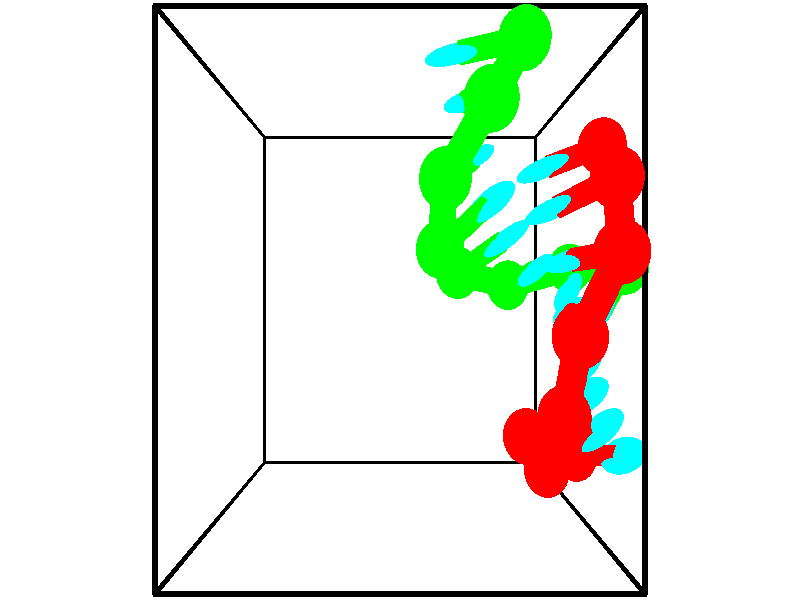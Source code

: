 // switches for output
#declare DRAW_BASES = 1; // possible values are 0, 1; only relevant for DNA ribbons
#declare DRAW_BASES_TYPE = 3; // possible values are 1, 2, 3; only relevant for DNA ribbons
#declare DRAW_FOG = 0; // set to 1 to enable fog

#include "colors.inc"

#include "transforms.inc"
background { rgb <1, 1, 1>}

#default {
   normal{
       ripples 0.25
       frequency 0.20
       turbulence 0.2
       lambda 5
   }
	finish {
		phong 0.1
		phong_size 40.
	}
}

// original window dimensions: 1024x640


// camera settings

camera {
	sky <-0, 1, 0>
	up <-0, 1, 0>
	right 1.6 * <1, 0, 0>
	location <2.5, 2.5, 11.1562>
	look_at <2.5, 2.5, 2.5>
	direction <0, 0, -8.6562>
	angle 67.0682
}


# declare cpy_camera_pos = <2.5, 2.5, 11.1562>;
# if (DRAW_FOG = 1)
fog {
	fog_type 2
	up vnormalize(cpy_camera_pos)
	color rgbt<1,1,1,0.3>
	distance 1e-5
	fog_alt 3e-3
	fog_offset 4
}
# end


// LIGHTS

# declare lum = 6;
global_settings {
	ambient_light rgb lum * <0.05, 0.05, 0.05>
	max_trace_level 15
}# declare cpy_direct_light_amount = 0.25;
light_source
{	1000 * <-1, -1, 1>,
	rgb lum * cpy_direct_light_amount
	parallel
}

light_source
{	1000 * <1, 1, -1>,
	rgb lum * cpy_direct_light_amount
	parallel
}

// strand 0

// nucleotide -1

// particle -1
sphere {
	<4.644387, 0.904659, 3.773730> 0.250000
	pigment { color rgbt <1,0,0,0> }
	no_shadow
}
cylinder {
	<4.853268, 0.982131, 4.105946>,  <4.978596, 1.028614, 4.305275>, 0.100000
	pigment { color rgbt <1,0,0,0> }
	no_shadow
}
cylinder {
	<4.853268, 0.982131, 4.105946>,  <4.644387, 0.904659, 3.773730>, 0.100000
	pigment { color rgbt <1,0,0,0> }
	no_shadow
}

// particle -1
sphere {
	<4.853268, 0.982131, 4.105946> 0.100000
	pigment { color rgbt <1,0,0,0> }
	no_shadow
}
sphere {
	0, 1
	scale<0.080000,0.200000,0.300000>
	matrix <-0.725898, 0.612118, 0.313663,
		-0.447637, -0.766681, 0.460240,
		0.522201, 0.193680, 0.830539,
		5.009928, 1.040235, 4.355107>
	pigment { color rgbt <0,1,1,0> }
	no_shadow
}
cylinder {
	<4.160180, 0.891156, 4.320989>,  <4.644387, 0.904659, 3.773730>, 0.130000
	pigment { color rgbt <1,0,0,0> }
	no_shadow
}

// nucleotide -1

// particle -1
sphere {
	<4.160180, 0.891156, 4.320989> 0.250000
	pigment { color rgbt <1,0,0,0> }
	no_shadow
}
cylinder {
	<4.469666, 1.125957, 4.416313>,  <4.655357, 1.266838, 4.473507>, 0.100000
	pigment { color rgbt <1,0,0,0> }
	no_shadow
}
cylinder {
	<4.469666, 1.125957, 4.416313>,  <4.160180, 0.891156, 4.320989>, 0.100000
	pigment { color rgbt <1,0,0,0> }
	no_shadow
}

// particle -1
sphere {
	<4.469666, 1.125957, 4.416313> 0.100000
	pigment { color rgbt <1,0,0,0> }
	no_shadow
}
sphere {
	0, 1
	scale<0.080000,0.200000,0.300000>
	matrix <-0.633527, 0.718657, 0.286664,
		-0.002990, -0.372772, 0.927918,
		0.773715, 0.587004, 0.238310,
		4.701780, 1.302059, 4.487806>
	pigment { color rgbt <0,1,1,0> }
	no_shadow
}
cylinder {
	<3.857033, 1.281618, 4.686930>,  <4.160180, 0.891156, 4.320989>, 0.130000
	pigment { color rgbt <1,0,0,0> }
	no_shadow
}

// nucleotide -1

// particle -1
sphere {
	<3.857033, 1.281618, 4.686930> 0.250000
	pigment { color rgbt <1,0,0,0> }
	no_shadow
}
cylinder {
	<4.204266, 1.479860, 4.675529>,  <4.412605, 1.598806, 4.668689>, 0.100000
	pigment { color rgbt <1,0,0,0> }
	no_shadow
}
cylinder {
	<4.204266, 1.479860, 4.675529>,  <3.857033, 1.281618, 4.686930>, 0.100000
	pigment { color rgbt <1,0,0,0> }
	no_shadow
}

// particle -1
sphere {
	<4.204266, 1.479860, 4.675529> 0.100000
	pigment { color rgbt <1,0,0,0> }
	no_shadow
}
sphere {
	0, 1
	scale<0.080000,0.200000,0.300000>
	matrix <-0.442826, 0.799025, 0.406772,
		0.224371, -0.340490, 0.913085,
		0.868080, 0.495605, -0.028500,
		4.464690, 1.628542, 4.666979>
	pigment { color rgbt <0,1,1,0> }
	no_shadow
}
cylinder {
	<4.072672, 1.566655, 5.376879>,  <3.857033, 1.281618, 4.686930>, 0.130000
	pigment { color rgbt <1,0,0,0> }
	no_shadow
}

// nucleotide -1

// particle -1
sphere {
	<4.072672, 1.566655, 5.376879> 0.250000
	pigment { color rgbt <1,0,0,0> }
	no_shadow
}
cylinder {
	<4.252792, 1.805500, 5.111341>,  <4.360865, 1.948806, 4.952019>, 0.100000
	pigment { color rgbt <1,0,0,0> }
	no_shadow
}
cylinder {
	<4.252792, 1.805500, 5.111341>,  <4.072672, 1.566655, 5.376879>, 0.100000
	pigment { color rgbt <1,0,0,0> }
	no_shadow
}

// particle -1
sphere {
	<4.252792, 1.805500, 5.111341> 0.100000
	pigment { color rgbt <1,0,0,0> }
	no_shadow
}
sphere {
	0, 1
	scale<0.080000,0.200000,0.300000>
	matrix <-0.460035, 0.792363, 0.400660,
		0.765242, 0.124972, 0.631496,
		0.450303, 0.597112, -0.663841,
		4.387883, 1.984633, 4.912189>
	pigment { color rgbt <0,1,1,0> }
	no_shadow
}
cylinder {
	<4.133486, 2.224433, 5.678957>,  <4.072672, 1.566655, 5.376879>, 0.130000
	pigment { color rgbt <1,0,0,0> }
	no_shadow
}

// nucleotide -1

// particle -1
sphere {
	<4.133486, 2.224433, 5.678957> 0.250000
	pigment { color rgbt <1,0,0,0> }
	no_shadow
}
cylinder {
	<4.198845, 2.320327, 5.296162>,  <4.238060, 2.377864, 5.066484>, 0.100000
	pigment { color rgbt <1,0,0,0> }
	no_shadow
}
cylinder {
	<4.198845, 2.320327, 5.296162>,  <4.133486, 2.224433, 5.678957>, 0.100000
	pigment { color rgbt <1,0,0,0> }
	no_shadow
}

// particle -1
sphere {
	<4.198845, 2.320327, 5.296162> 0.100000
	pigment { color rgbt <1,0,0,0> }
	no_shadow
}
sphere {
	0, 1
	scale<0.080000,0.200000,0.300000>
	matrix <-0.481251, 0.866154, 0.134812,
		0.861220, 0.438524, 0.256901,
		0.163397, 0.239737, -0.956989,
		4.247864, 2.392248, 5.009065>
	pigment { color rgbt <0,1,1,0> }
	no_shadow
}
cylinder {
	<4.521655, 2.866793, 5.652933>,  <4.133486, 2.224433, 5.678957>, 0.130000
	pigment { color rgbt <1,0,0,0> }
	no_shadow
}

// nucleotide -1

// particle -1
sphere {
	<4.521655, 2.866793, 5.652933> 0.250000
	pigment { color rgbt <1,0,0,0> }
	no_shadow
}
cylinder {
	<4.345402, 2.847965, 5.294352>,  <4.239650, 2.836668, 5.079203>, 0.100000
	pigment { color rgbt <1,0,0,0> }
	no_shadow
}
cylinder {
	<4.345402, 2.847965, 5.294352>,  <4.521655, 2.866793, 5.652933>, 0.100000
	pigment { color rgbt <1,0,0,0> }
	no_shadow
}

// particle -1
sphere {
	<4.345402, 2.847965, 5.294352> 0.100000
	pigment { color rgbt <1,0,0,0> }
	no_shadow
}
sphere {
	0, 1
	scale<0.080000,0.200000,0.300000>
	matrix <-0.365459, 0.921528, 0.131246,
		0.819928, 0.385448, -0.423258,
		-0.440633, -0.047072, -0.896452,
		4.213212, 2.833843, 5.025416>
	pigment { color rgbt <0,1,1,0> }
	no_shadow
}
cylinder {
	<4.578456, 3.478451, 5.368493>,  <4.521655, 2.866793, 5.652933>, 0.130000
	pigment { color rgbt <1,0,0,0> }
	no_shadow
}

// nucleotide -1

// particle -1
sphere {
	<4.578456, 3.478451, 5.368493> 0.250000
	pigment { color rgbt <1,0,0,0> }
	no_shadow
}
cylinder {
	<4.284153, 3.362281, 5.123768>,  <4.107571, 3.292579, 4.976933>, 0.100000
	pigment { color rgbt <1,0,0,0> }
	no_shadow
}
cylinder {
	<4.284153, 3.362281, 5.123768>,  <4.578456, 3.478451, 5.368493>, 0.100000
	pigment { color rgbt <1,0,0,0> }
	no_shadow
}

// particle -1
sphere {
	<4.284153, 3.362281, 5.123768> 0.100000
	pigment { color rgbt <1,0,0,0> }
	no_shadow
}
sphere {
	0, 1
	scale<0.080000,0.200000,0.300000>
	matrix <-0.253734, 0.955795, -0.148576,
		0.627918, 0.045922, -0.776924,
		-0.735757, -0.290425, -0.611813,
		4.063426, 3.275153, 4.940224>
	pigment { color rgbt <0,1,1,0> }
	no_shadow
}
cylinder {
	<4.663577, 3.874409, 4.686551>,  <4.578456, 3.478451, 5.368493>, 0.130000
	pigment { color rgbt <1,0,0,0> }
	no_shadow
}

// nucleotide -1

// particle -1
sphere {
	<4.663577, 3.874409, 4.686551> 0.250000
	pigment { color rgbt <1,0,0,0> }
	no_shadow
}
cylinder {
	<4.289185, 3.747703, 4.747999>,  <4.064549, 3.671679, 4.784868>, 0.100000
	pigment { color rgbt <1,0,0,0> }
	no_shadow
}
cylinder {
	<4.289185, 3.747703, 4.747999>,  <4.663577, 3.874409, 4.686551>, 0.100000
	pigment { color rgbt <1,0,0,0> }
	no_shadow
}

// particle -1
sphere {
	<4.289185, 3.747703, 4.747999> 0.100000
	pigment { color rgbt <1,0,0,0> }
	no_shadow
}
sphere {
	0, 1
	scale<0.080000,0.200000,0.300000>
	matrix <-0.334085, 0.936809, -0.103812,
		-0.111030, -0.148489, -0.982662,
		-0.935981, -0.316766, 0.153621,
		4.008390, 3.652673, 4.794086>
	pigment { color rgbt <0,1,1,0> }
	no_shadow
}
// strand 1

// nucleotide -1

// particle -1
sphere {
	<3.684185, 4.573893, 5.419114> 0.250000
	pigment { color rgbt <0,1,0,0> }
	no_shadow
}
cylinder {
	<3.312187, 4.550936, 5.273888>,  <3.088989, 4.537161, 5.186752>, 0.100000
	pigment { color rgbt <0,1,0,0> }
	no_shadow
}
cylinder {
	<3.312187, 4.550936, 5.273888>,  <3.684185, 4.573893, 5.419114>, 0.100000
	pigment { color rgbt <0,1,0,0> }
	no_shadow
}

// particle -1
sphere {
	<3.312187, 4.550936, 5.273888> 0.100000
	pigment { color rgbt <0,1,0,0> }
	no_shadow
}
sphere {
	0, 1
	scale<0.080000,0.200000,0.300000>
	matrix <0.218302, -0.880911, -0.419929,
		-0.295728, -0.469790, 0.831771,
		-0.929994, -0.057393, -0.363066,
		3.033189, 4.533718, 5.164968>
	pigment { color rgbt <0,1,1,0> }
	no_shadow
}
cylinder {
	<3.326373, 4.016463, 5.703569>,  <3.684185, 4.573893, 5.419114>, 0.130000
	pigment { color rgbt <0,1,0,0> }
	no_shadow
}

// nucleotide -1

// particle -1
sphere {
	<3.326373, 4.016463, 5.703569> 0.250000
	pigment { color rgbt <0,1,0,0> }
	no_shadow
}
cylinder {
	<3.225815, 4.105408, 5.326771>,  <3.165480, 4.158775, 5.100692>, 0.100000
	pigment { color rgbt <0,1,0,0> }
	no_shadow
}
cylinder {
	<3.225815, 4.105408, 5.326771>,  <3.326373, 4.016463, 5.703569>, 0.100000
	pigment { color rgbt <0,1,0,0> }
	no_shadow
}

// particle -1
sphere {
	<3.225815, 4.105408, 5.326771> 0.100000
	pigment { color rgbt <0,1,0,0> }
	no_shadow
}
sphere {
	0, 1
	scale<0.080000,0.200000,0.300000>
	matrix <0.274894, -0.916770, -0.289770,
		-0.928027, -0.331795, 0.169345,
		-0.251395, 0.222363, -0.941996,
		3.150396, 4.172116, 5.044172>
	pigment { color rgbt <0,1,1,0> }
	no_shadow
}
cylinder {
	<2.930529, 3.460906, 5.426239>,  <3.326373, 4.016463, 5.703569>, 0.130000
	pigment { color rgbt <0,1,0,0> }
	no_shadow
}

// nucleotide -1

// particle -1
sphere {
	<2.930529, 3.460906, 5.426239> 0.250000
	pigment { color rgbt <0,1,0,0> }
	no_shadow
}
cylinder {
	<3.126083, 3.614811, 5.113075>,  <3.243416, 3.707154, 4.925177>, 0.100000
	pigment { color rgbt <0,1,0,0> }
	no_shadow
}
cylinder {
	<3.126083, 3.614811, 5.113075>,  <2.930529, 3.460906, 5.426239>, 0.100000
	pigment { color rgbt <0,1,0,0> }
	no_shadow
}

// particle -1
sphere {
	<3.126083, 3.614811, 5.113075> 0.100000
	pigment { color rgbt <0,1,0,0> }
	no_shadow
}
sphere {
	0, 1
	scale<0.080000,0.200000,0.300000>
	matrix <0.392490, -0.898522, -0.196492,
		-0.779065, -0.211223, -0.590290,
		0.488885, 0.384763, -0.782910,
		3.272749, 3.730240, 4.878202>
	pigment { color rgbt <0,1,1,0> }
	no_shadow
}
cylinder {
	<2.913315, 2.935302, 4.937854>,  <2.930529, 3.460906, 5.426239>, 0.130000
	pigment { color rgbt <0,1,0,0> }
	no_shadow
}

// nucleotide -1

// particle -1
sphere {
	<2.913315, 2.935302, 4.937854> 0.250000
	pigment { color rgbt <0,1,0,0> }
	no_shadow
}
cylinder {
	<3.223312, 3.177526, 4.865543>,  <3.409311, 3.322861, 4.822157>, 0.100000
	pigment { color rgbt <0,1,0,0> }
	no_shadow
}
cylinder {
	<3.223312, 3.177526, 4.865543>,  <2.913315, 2.935302, 4.937854>, 0.100000
	pigment { color rgbt <0,1,0,0> }
	no_shadow
}

// particle -1
sphere {
	<3.223312, 3.177526, 4.865543> 0.100000
	pigment { color rgbt <0,1,0,0> }
	no_shadow
}
sphere {
	0, 1
	scale<0.080000,0.200000,0.300000>
	matrix <0.461791, -0.737921, -0.492160,
		-0.431431, 0.297940, -0.851527,
		0.774995, 0.605560, -0.180776,
		3.455811, 3.359195, 4.811311>
	pigment { color rgbt <0,1,1,0> }
	no_shadow
}
cylinder {
	<3.163786, 2.760205, 4.209102>,  <2.913315, 2.935302, 4.937854>, 0.130000
	pigment { color rgbt <0,1,0,0> }
	no_shadow
}

// nucleotide -1

// particle -1
sphere {
	<3.163786, 2.760205, 4.209102> 0.250000
	pigment { color rgbt <0,1,0,0> }
	no_shadow
}
cylinder {
	<3.440750, 2.926613, 4.444897>,  <3.606929, 3.026458, 4.586373>, 0.100000
	pigment { color rgbt <0,1,0,0> }
	no_shadow
}
cylinder {
	<3.440750, 2.926613, 4.444897>,  <3.163786, 2.760205, 4.209102>, 0.100000
	pigment { color rgbt <0,1,0,0> }
	no_shadow
}

// particle -1
sphere {
	<3.440750, 2.926613, 4.444897> 0.100000
	pigment { color rgbt <0,1,0,0> }
	no_shadow
}
sphere {
	0, 1
	scale<0.080000,0.200000,0.300000>
	matrix <0.588281, -0.798553, -0.127430,
		0.417723, 0.435017, -0.797664,
		0.692411, 0.416020, 0.589486,
		3.648474, 3.051419, 4.621743>
	pigment { color rgbt <0,1,1,0> }
	no_shadow
}
cylinder {
	<3.805738, 2.649815, 3.839267>,  <3.163786, 2.760205, 4.209102>, 0.130000
	pigment { color rgbt <0,1,0,0> }
	no_shadow
}

// nucleotide -1

// particle -1
sphere {
	<3.805738, 2.649815, 3.839267> 0.250000
	pigment { color rgbt <0,1,0,0> }
	no_shadow
}
cylinder {
	<3.912247, 2.719589, 4.218460>,  <3.976152, 2.761454, 4.445976>, 0.100000
	pigment { color rgbt <0,1,0,0> }
	no_shadow
}
cylinder {
	<3.912247, 2.719589, 4.218460>,  <3.805738, 2.649815, 3.839267>, 0.100000
	pigment { color rgbt <0,1,0,0> }
	no_shadow
}

// particle -1
sphere {
	<3.912247, 2.719589, 4.218460> 0.100000
	pigment { color rgbt <0,1,0,0> }
	no_shadow
}
sphere {
	0, 1
	scale<0.080000,0.200000,0.300000>
	matrix <0.652358, -0.756632, -0.044010,
		0.709597, 0.630143, -0.315265,
		0.266273, 0.174436, 0.947982,
		3.992129, 2.771920, 4.502855>
	pigment { color rgbt <0,1,1,0> }
	no_shadow
}
cylinder {
	<4.551651, 2.816660, 3.844935>,  <3.805738, 2.649815, 3.839267>, 0.130000
	pigment { color rgbt <0,1,0,0> }
	no_shadow
}

// nucleotide -1

// particle -1
sphere {
	<4.551651, 2.816660, 3.844935> 0.250000
	pigment { color rgbt <0,1,0,0> }
	no_shadow
}
cylinder {
	<4.442123, 2.677523, 4.203606>,  <4.376407, 2.594040, 4.418808>, 0.100000
	pigment { color rgbt <0,1,0,0> }
	no_shadow
}
cylinder {
	<4.442123, 2.677523, 4.203606>,  <4.551651, 2.816660, 3.844935>, 0.100000
	pigment { color rgbt <0,1,0,0> }
	no_shadow
}

// particle -1
sphere {
	<4.442123, 2.677523, 4.203606> 0.100000
	pigment { color rgbt <0,1,0,0> }
	no_shadow
}
sphere {
	0, 1
	scale<0.080000,0.200000,0.300000>
	matrix <0.760178, -0.649413, -0.019786,
		0.589196, 0.676216, 0.442245,
		-0.273820, -0.347843, 0.896676,
		4.359977, 2.573170, 4.472609>
	pigment { color rgbt <0,1,1,0> }
	no_shadow
}
cylinder {
	<5.095455, 2.800954, 4.204683>,  <4.551651, 2.816660, 3.844935>, 0.130000
	pigment { color rgbt <0,1,0,0> }
	no_shadow
}

// nucleotide -1

// particle -1
sphere {
	<5.095455, 2.800954, 4.204683> 0.250000
	pigment { color rgbt <0,1,0,0> }
	no_shadow
}
cylinder {
	<4.858757, 2.539829, 4.393860>,  <4.716738, 2.383154, 4.507366>, 0.100000
	pigment { color rgbt <0,1,0,0> }
	no_shadow
}
cylinder {
	<4.858757, 2.539829, 4.393860>,  <5.095455, 2.800954, 4.204683>, 0.100000
	pigment { color rgbt <0,1,0,0> }
	no_shadow
}

// particle -1
sphere {
	<4.858757, 2.539829, 4.393860> 0.100000
	pigment { color rgbt <0,1,0,0> }
	no_shadow
}
sphere {
	0, 1
	scale<0.080000,0.200000,0.300000>
	matrix <0.758442, -0.649643, 0.052244,
		0.273138, 0.389614, 0.879543,
		-0.591744, -0.652813, 0.472942,
		4.681234, 2.343985, 4.535742>
	pigment { color rgbt <0,1,1,0> }
	no_shadow
}
// box output
cylinder {
	<0.000000, 0.000000, 0.000000>,  <5.000000, 0.000000, 0.000000>, 0.025000
	pigment { color rgbt <0,0,0,0> }
	no_shadow
}
cylinder {
	<0.000000, 0.000000, 0.000000>,  <0.000000, 5.000000, 0.000000>, 0.025000
	pigment { color rgbt <0,0,0,0> }
	no_shadow
}
cylinder {
	<0.000000, 0.000000, 0.000000>,  <0.000000, 0.000000, 5.000000>, 0.025000
	pigment { color rgbt <0,0,0,0> }
	no_shadow
}
cylinder {
	<5.000000, 5.000000, 5.000000>,  <0.000000, 5.000000, 5.000000>, 0.025000
	pigment { color rgbt <0,0,0,0> }
	no_shadow
}
cylinder {
	<5.000000, 5.000000, 5.000000>,  <5.000000, 0.000000, 5.000000>, 0.025000
	pigment { color rgbt <0,0,0,0> }
	no_shadow
}
cylinder {
	<5.000000, 5.000000, 5.000000>,  <5.000000, 5.000000, 0.000000>, 0.025000
	pigment { color rgbt <0,0,0,0> }
	no_shadow
}
cylinder {
	<0.000000, 0.000000, 5.000000>,  <0.000000, 5.000000, 5.000000>, 0.025000
	pigment { color rgbt <0,0,0,0> }
	no_shadow
}
cylinder {
	<0.000000, 0.000000, 5.000000>,  <5.000000, 0.000000, 5.000000>, 0.025000
	pigment { color rgbt <0,0,0,0> }
	no_shadow
}
cylinder {
	<5.000000, 5.000000, 0.000000>,  <0.000000, 5.000000, 0.000000>, 0.025000
	pigment { color rgbt <0,0,0,0> }
	no_shadow
}
cylinder {
	<5.000000, 5.000000, 0.000000>,  <5.000000, 0.000000, 0.000000>, 0.025000
	pigment { color rgbt <0,0,0,0> }
	no_shadow
}
cylinder {
	<5.000000, 0.000000, 5.000000>,  <5.000000, 0.000000, 0.000000>, 0.025000
	pigment { color rgbt <0,0,0,0> }
	no_shadow
}
cylinder {
	<0.000000, 5.000000, 0.000000>,  <0.000000, 5.000000, 5.000000>, 0.025000
	pigment { color rgbt <0,0,0,0> }
	no_shadow
}
// end of box output
